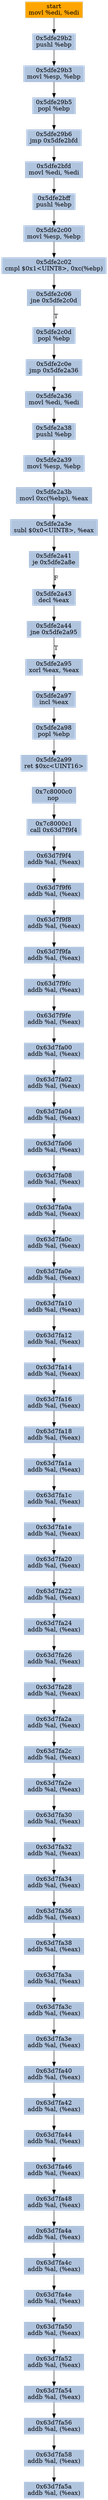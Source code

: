 digraph G {
node[shape=rectangle,style=filled,fillcolor=lightsteelblue,color=lightsteelblue]
bgcolor="transparent"
a0x5dfe29b0movl_edi_edi[label="start\nmovl %edi, %edi",color="lightgrey",fillcolor="orange"];
a0x5dfe29b2pushl_ebp[label="0x5dfe29b2\npushl %ebp"];
a0x5dfe29b3movl_esp_ebp[label="0x5dfe29b3\nmovl %esp, %ebp"];
a0x5dfe29b5popl_ebp[label="0x5dfe29b5\npopl %ebp"];
a0x5dfe29b6jmp_0x5dfe2bfd[label="0x5dfe29b6\njmp 0x5dfe2bfd"];
a0x5dfe2bfdmovl_edi_edi[label="0x5dfe2bfd\nmovl %edi, %edi"];
a0x5dfe2bffpushl_ebp[label="0x5dfe2bff\npushl %ebp"];
a0x5dfe2c00movl_esp_ebp[label="0x5dfe2c00\nmovl %esp, %ebp"];
a0x5dfe2c02cmpl_0x1UINT8_0xcebp_[label="0x5dfe2c02\ncmpl $0x1<UINT8>, 0xc(%ebp)"];
a0x5dfe2c06jne_0x5dfe2c0d[label="0x5dfe2c06\njne 0x5dfe2c0d"];
a0x5dfe2c0dpopl_ebp[label="0x5dfe2c0d\npopl %ebp"];
a0x5dfe2c0ejmp_0x5dfe2a36[label="0x5dfe2c0e\njmp 0x5dfe2a36"];
a0x5dfe2a36movl_edi_edi[label="0x5dfe2a36\nmovl %edi, %edi"];
a0x5dfe2a38pushl_ebp[label="0x5dfe2a38\npushl %ebp"];
a0x5dfe2a39movl_esp_ebp[label="0x5dfe2a39\nmovl %esp, %ebp"];
a0x5dfe2a3bmovl_0xcebp__eax[label="0x5dfe2a3b\nmovl 0xc(%ebp), %eax"];
a0x5dfe2a3esubl_0x0UINT8_eax[label="0x5dfe2a3e\nsubl $0x0<UINT8>, %eax"];
a0x5dfe2a41je_0x5dfe2a8e[label="0x5dfe2a41\nje 0x5dfe2a8e"];
a0x5dfe2a43decl_eax[label="0x5dfe2a43\ndecl %eax"];
a0x5dfe2a44jne_0x5dfe2a95[label="0x5dfe2a44\njne 0x5dfe2a95"];
a0x5dfe2a95xorl_eax_eax[label="0x5dfe2a95\nxorl %eax, %eax"];
a0x5dfe2a97incl_eax[label="0x5dfe2a97\nincl %eax"];
a0x5dfe2a98popl_ebp[label="0x5dfe2a98\npopl %ebp"];
a0x5dfe2a99ret_0xcUINT16[label="0x5dfe2a99\nret $0xc<UINT16>"];
a0x7c8000c0nop_[label="0x7c8000c0\nnop "];
a0x7c8000c1call_0x63d7f9f4[label="0x7c8000c1\ncall 0x63d7f9f4"];
a0x63d7f9f4addb_al_eax_[label="0x63d7f9f4\naddb %al, (%eax)"];
a0x63d7f9f6addb_al_eax_[label="0x63d7f9f6\naddb %al, (%eax)"];
a0x63d7f9f8addb_al_eax_[label="0x63d7f9f8\naddb %al, (%eax)"];
a0x63d7f9faaddb_al_eax_[label="0x63d7f9fa\naddb %al, (%eax)"];
a0x63d7f9fcaddb_al_eax_[label="0x63d7f9fc\naddb %al, (%eax)"];
a0x63d7f9feaddb_al_eax_[label="0x63d7f9fe\naddb %al, (%eax)"];
a0x63d7fa00addb_al_eax_[label="0x63d7fa00\naddb %al, (%eax)"];
a0x63d7fa02addb_al_eax_[label="0x63d7fa02\naddb %al, (%eax)"];
a0x63d7fa04addb_al_eax_[label="0x63d7fa04\naddb %al, (%eax)"];
a0x63d7fa06addb_al_eax_[label="0x63d7fa06\naddb %al, (%eax)"];
a0x63d7fa08addb_al_eax_[label="0x63d7fa08\naddb %al, (%eax)"];
a0x63d7fa0aaddb_al_eax_[label="0x63d7fa0a\naddb %al, (%eax)"];
a0x63d7fa0caddb_al_eax_[label="0x63d7fa0c\naddb %al, (%eax)"];
a0x63d7fa0eaddb_al_eax_[label="0x63d7fa0e\naddb %al, (%eax)"];
a0x63d7fa10addb_al_eax_[label="0x63d7fa10\naddb %al, (%eax)"];
a0x63d7fa12addb_al_eax_[label="0x63d7fa12\naddb %al, (%eax)"];
a0x63d7fa14addb_al_eax_[label="0x63d7fa14\naddb %al, (%eax)"];
a0x63d7fa16addb_al_eax_[label="0x63d7fa16\naddb %al, (%eax)"];
a0x63d7fa18addb_al_eax_[label="0x63d7fa18\naddb %al, (%eax)"];
a0x63d7fa1aaddb_al_eax_[label="0x63d7fa1a\naddb %al, (%eax)"];
a0x63d7fa1caddb_al_eax_[label="0x63d7fa1c\naddb %al, (%eax)"];
a0x63d7fa1eaddb_al_eax_[label="0x63d7fa1e\naddb %al, (%eax)"];
a0x63d7fa20addb_al_eax_[label="0x63d7fa20\naddb %al, (%eax)"];
a0x63d7fa22addb_al_eax_[label="0x63d7fa22\naddb %al, (%eax)"];
a0x63d7fa24addb_al_eax_[label="0x63d7fa24\naddb %al, (%eax)"];
a0x63d7fa26addb_al_eax_[label="0x63d7fa26\naddb %al, (%eax)"];
a0x63d7fa28addb_al_eax_[label="0x63d7fa28\naddb %al, (%eax)"];
a0x63d7fa2aaddb_al_eax_[label="0x63d7fa2a\naddb %al, (%eax)"];
a0x63d7fa2caddb_al_eax_[label="0x63d7fa2c\naddb %al, (%eax)"];
a0x63d7fa2eaddb_al_eax_[label="0x63d7fa2e\naddb %al, (%eax)"];
a0x63d7fa30addb_al_eax_[label="0x63d7fa30\naddb %al, (%eax)"];
a0x63d7fa32addb_al_eax_[label="0x63d7fa32\naddb %al, (%eax)"];
a0x63d7fa34addb_al_eax_[label="0x63d7fa34\naddb %al, (%eax)"];
a0x63d7fa36addb_al_eax_[label="0x63d7fa36\naddb %al, (%eax)"];
a0x63d7fa38addb_al_eax_[label="0x63d7fa38\naddb %al, (%eax)"];
a0x63d7fa3aaddb_al_eax_[label="0x63d7fa3a\naddb %al, (%eax)"];
a0x63d7fa3caddb_al_eax_[label="0x63d7fa3c\naddb %al, (%eax)"];
a0x63d7fa3eaddb_al_eax_[label="0x63d7fa3e\naddb %al, (%eax)"];
a0x63d7fa40addb_al_eax_[label="0x63d7fa40\naddb %al, (%eax)"];
a0x63d7fa42addb_al_eax_[label="0x63d7fa42\naddb %al, (%eax)"];
a0x63d7fa44addb_al_eax_[label="0x63d7fa44\naddb %al, (%eax)"];
a0x63d7fa46addb_al_eax_[label="0x63d7fa46\naddb %al, (%eax)"];
a0x63d7fa48addb_al_eax_[label="0x63d7fa48\naddb %al, (%eax)"];
a0x63d7fa4aaddb_al_eax_[label="0x63d7fa4a\naddb %al, (%eax)"];
a0x63d7fa4caddb_al_eax_[label="0x63d7fa4c\naddb %al, (%eax)"];
a0x63d7fa4eaddb_al_eax_[label="0x63d7fa4e\naddb %al, (%eax)"];
a0x63d7fa50addb_al_eax_[label="0x63d7fa50\naddb %al, (%eax)"];
a0x63d7fa52addb_al_eax_[label="0x63d7fa52\naddb %al, (%eax)"];
a0x63d7fa54addb_al_eax_[label="0x63d7fa54\naddb %al, (%eax)"];
a0x63d7fa56addb_al_eax_[label="0x63d7fa56\naddb %al, (%eax)"];
a0x63d7fa58addb_al_eax_[label="0x63d7fa58\naddb %al, (%eax)"];
a0x63d7fa5aaddb_al_eax_[label="0x63d7fa5a\naddb %al, (%eax)"];
a0x5dfe29b0movl_edi_edi -> a0x5dfe29b2pushl_ebp [color="#000000"];
a0x5dfe29b2pushl_ebp -> a0x5dfe29b3movl_esp_ebp [color="#000000"];
a0x5dfe29b3movl_esp_ebp -> a0x5dfe29b5popl_ebp [color="#000000"];
a0x5dfe29b5popl_ebp -> a0x5dfe29b6jmp_0x5dfe2bfd [color="#000000"];
a0x5dfe29b6jmp_0x5dfe2bfd -> a0x5dfe2bfdmovl_edi_edi [color="#000000"];
a0x5dfe2bfdmovl_edi_edi -> a0x5dfe2bffpushl_ebp [color="#000000"];
a0x5dfe2bffpushl_ebp -> a0x5dfe2c00movl_esp_ebp [color="#000000"];
a0x5dfe2c00movl_esp_ebp -> a0x5dfe2c02cmpl_0x1UINT8_0xcebp_ [color="#000000"];
a0x5dfe2c02cmpl_0x1UINT8_0xcebp_ -> a0x5dfe2c06jne_0x5dfe2c0d [color="#000000"];
a0x5dfe2c06jne_0x5dfe2c0d -> a0x5dfe2c0dpopl_ebp [color="#000000",label="T"];
a0x5dfe2c0dpopl_ebp -> a0x5dfe2c0ejmp_0x5dfe2a36 [color="#000000"];
a0x5dfe2c0ejmp_0x5dfe2a36 -> a0x5dfe2a36movl_edi_edi [color="#000000"];
a0x5dfe2a36movl_edi_edi -> a0x5dfe2a38pushl_ebp [color="#000000"];
a0x5dfe2a38pushl_ebp -> a0x5dfe2a39movl_esp_ebp [color="#000000"];
a0x5dfe2a39movl_esp_ebp -> a0x5dfe2a3bmovl_0xcebp__eax [color="#000000"];
a0x5dfe2a3bmovl_0xcebp__eax -> a0x5dfe2a3esubl_0x0UINT8_eax [color="#000000"];
a0x5dfe2a3esubl_0x0UINT8_eax -> a0x5dfe2a41je_0x5dfe2a8e [color="#000000"];
a0x5dfe2a41je_0x5dfe2a8e -> a0x5dfe2a43decl_eax [color="#000000",label="F"];
a0x5dfe2a43decl_eax -> a0x5dfe2a44jne_0x5dfe2a95 [color="#000000"];
a0x5dfe2a44jne_0x5dfe2a95 -> a0x5dfe2a95xorl_eax_eax [color="#000000",label="T"];
a0x5dfe2a95xorl_eax_eax -> a0x5dfe2a97incl_eax [color="#000000"];
a0x5dfe2a97incl_eax -> a0x5dfe2a98popl_ebp [color="#000000"];
a0x5dfe2a98popl_ebp -> a0x5dfe2a99ret_0xcUINT16 [color="#000000"];
a0x5dfe2a99ret_0xcUINT16 -> a0x7c8000c0nop_ [color="#000000"];
a0x7c8000c0nop_ -> a0x7c8000c1call_0x63d7f9f4 [color="#000000"];
a0x7c8000c1call_0x63d7f9f4 -> a0x63d7f9f4addb_al_eax_ [color="#000000"];
a0x63d7f9f4addb_al_eax_ -> a0x63d7f9f6addb_al_eax_ [color="#000000"];
a0x63d7f9f6addb_al_eax_ -> a0x63d7f9f8addb_al_eax_ [color="#000000"];
a0x63d7f9f8addb_al_eax_ -> a0x63d7f9faaddb_al_eax_ [color="#000000"];
a0x63d7f9faaddb_al_eax_ -> a0x63d7f9fcaddb_al_eax_ [color="#000000"];
a0x63d7f9fcaddb_al_eax_ -> a0x63d7f9feaddb_al_eax_ [color="#000000"];
a0x63d7f9feaddb_al_eax_ -> a0x63d7fa00addb_al_eax_ [color="#000000"];
a0x63d7fa00addb_al_eax_ -> a0x63d7fa02addb_al_eax_ [color="#000000"];
a0x63d7fa02addb_al_eax_ -> a0x63d7fa04addb_al_eax_ [color="#000000"];
a0x63d7fa04addb_al_eax_ -> a0x63d7fa06addb_al_eax_ [color="#000000"];
a0x63d7fa06addb_al_eax_ -> a0x63d7fa08addb_al_eax_ [color="#000000"];
a0x63d7fa08addb_al_eax_ -> a0x63d7fa0aaddb_al_eax_ [color="#000000"];
a0x63d7fa0aaddb_al_eax_ -> a0x63d7fa0caddb_al_eax_ [color="#000000"];
a0x63d7fa0caddb_al_eax_ -> a0x63d7fa0eaddb_al_eax_ [color="#000000"];
a0x63d7fa0eaddb_al_eax_ -> a0x63d7fa10addb_al_eax_ [color="#000000"];
a0x63d7fa10addb_al_eax_ -> a0x63d7fa12addb_al_eax_ [color="#000000"];
a0x63d7fa12addb_al_eax_ -> a0x63d7fa14addb_al_eax_ [color="#000000"];
a0x63d7fa14addb_al_eax_ -> a0x63d7fa16addb_al_eax_ [color="#000000"];
a0x63d7fa16addb_al_eax_ -> a0x63d7fa18addb_al_eax_ [color="#000000"];
a0x63d7fa18addb_al_eax_ -> a0x63d7fa1aaddb_al_eax_ [color="#000000"];
a0x63d7fa1aaddb_al_eax_ -> a0x63d7fa1caddb_al_eax_ [color="#000000"];
a0x63d7fa1caddb_al_eax_ -> a0x63d7fa1eaddb_al_eax_ [color="#000000"];
a0x63d7fa1eaddb_al_eax_ -> a0x63d7fa20addb_al_eax_ [color="#000000"];
a0x63d7fa20addb_al_eax_ -> a0x63d7fa22addb_al_eax_ [color="#000000"];
a0x63d7fa22addb_al_eax_ -> a0x63d7fa24addb_al_eax_ [color="#000000"];
a0x63d7fa24addb_al_eax_ -> a0x63d7fa26addb_al_eax_ [color="#000000"];
a0x63d7fa26addb_al_eax_ -> a0x63d7fa28addb_al_eax_ [color="#000000"];
a0x63d7fa28addb_al_eax_ -> a0x63d7fa2aaddb_al_eax_ [color="#000000"];
a0x63d7fa2aaddb_al_eax_ -> a0x63d7fa2caddb_al_eax_ [color="#000000"];
a0x63d7fa2caddb_al_eax_ -> a0x63d7fa2eaddb_al_eax_ [color="#000000"];
a0x63d7fa2eaddb_al_eax_ -> a0x63d7fa30addb_al_eax_ [color="#000000"];
a0x63d7fa30addb_al_eax_ -> a0x63d7fa32addb_al_eax_ [color="#000000"];
a0x63d7fa32addb_al_eax_ -> a0x63d7fa34addb_al_eax_ [color="#000000"];
a0x63d7fa34addb_al_eax_ -> a0x63d7fa36addb_al_eax_ [color="#000000"];
a0x63d7fa36addb_al_eax_ -> a0x63d7fa38addb_al_eax_ [color="#000000"];
a0x63d7fa38addb_al_eax_ -> a0x63d7fa3aaddb_al_eax_ [color="#000000"];
a0x63d7fa3aaddb_al_eax_ -> a0x63d7fa3caddb_al_eax_ [color="#000000"];
a0x63d7fa3caddb_al_eax_ -> a0x63d7fa3eaddb_al_eax_ [color="#000000"];
a0x63d7fa3eaddb_al_eax_ -> a0x63d7fa40addb_al_eax_ [color="#000000"];
a0x63d7fa40addb_al_eax_ -> a0x63d7fa42addb_al_eax_ [color="#000000"];
a0x63d7fa42addb_al_eax_ -> a0x63d7fa44addb_al_eax_ [color="#000000"];
a0x63d7fa44addb_al_eax_ -> a0x63d7fa46addb_al_eax_ [color="#000000"];
a0x63d7fa46addb_al_eax_ -> a0x63d7fa48addb_al_eax_ [color="#000000"];
a0x63d7fa48addb_al_eax_ -> a0x63d7fa4aaddb_al_eax_ [color="#000000"];
a0x63d7fa4aaddb_al_eax_ -> a0x63d7fa4caddb_al_eax_ [color="#000000"];
a0x63d7fa4caddb_al_eax_ -> a0x63d7fa4eaddb_al_eax_ [color="#000000"];
a0x63d7fa4eaddb_al_eax_ -> a0x63d7fa50addb_al_eax_ [color="#000000"];
a0x63d7fa50addb_al_eax_ -> a0x63d7fa52addb_al_eax_ [color="#000000"];
a0x63d7fa52addb_al_eax_ -> a0x63d7fa54addb_al_eax_ [color="#000000"];
a0x63d7fa54addb_al_eax_ -> a0x63d7fa56addb_al_eax_ [color="#000000"];
a0x63d7fa56addb_al_eax_ -> a0x63d7fa58addb_al_eax_ [color="#000000"];
a0x63d7fa58addb_al_eax_ -> a0x63d7fa5aaddb_al_eax_ [color="#000000"];
}
